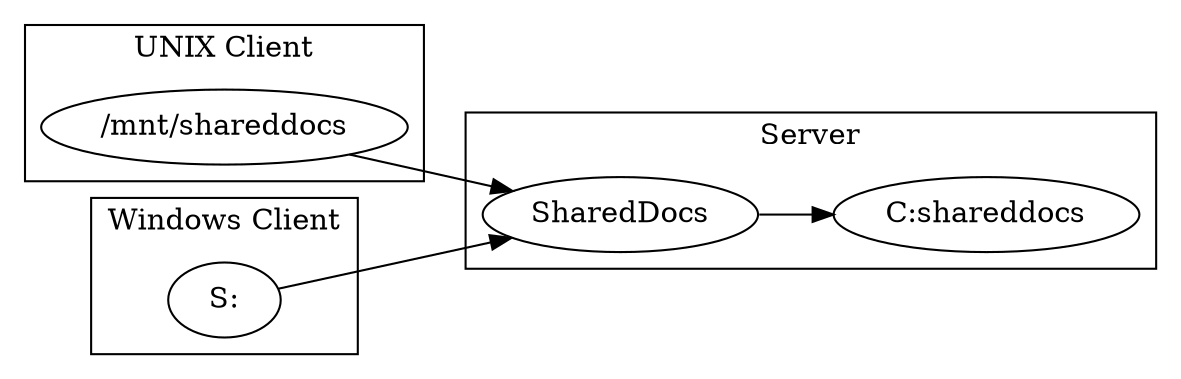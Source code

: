 digraph G {

	rankdir=LR;

	subgraph cluster_unix_client {
	label="UNIX Client";
	mountpoint [ label="/mnt/shareddocs" ];
	}

	subgraph cluster_windows_client {
	label="Windows Client";
	networkdrive [ label="S:" ];
	}

	subgraph cluster_server {
	label="Server";
	share [ label="SharedDocs" ];
	folder [ label="C:\shareddocs" ];
	share -> folder;
	}

	mountpoint -> share;
	networkdrive -> share;
}